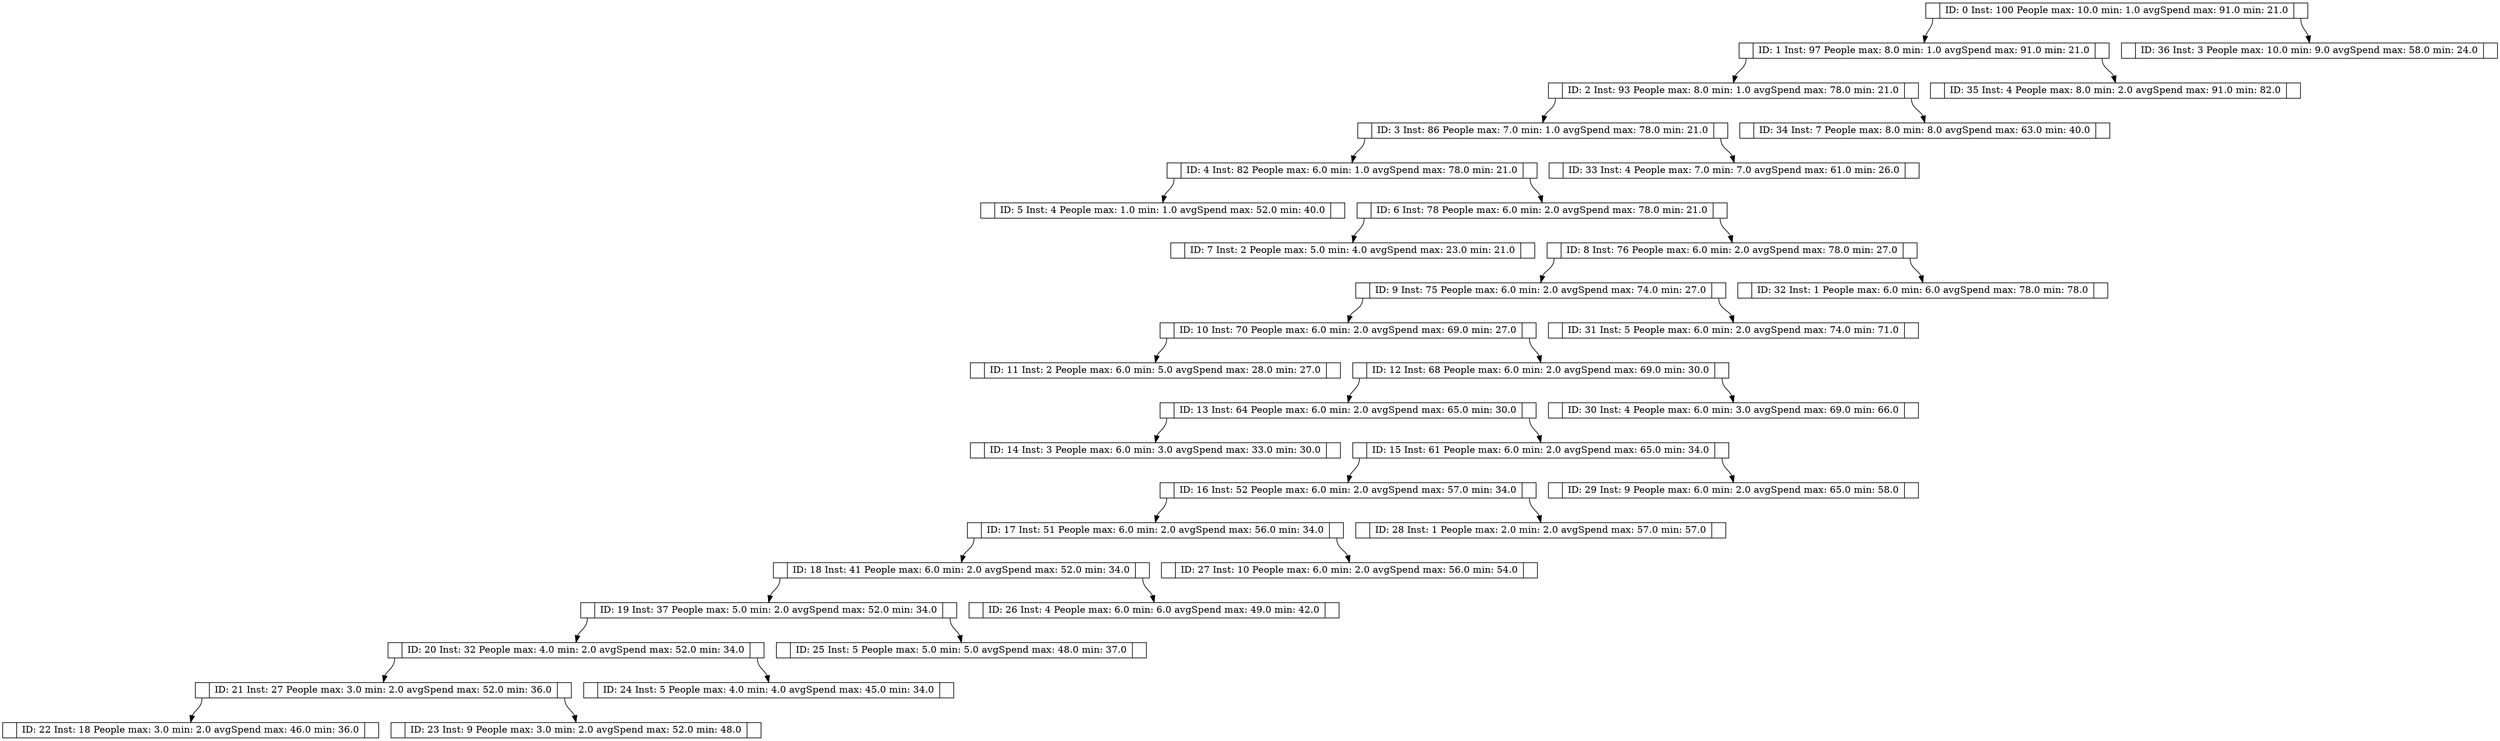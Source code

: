 digraph g {
	node [height=.1 shape=record]
	node0 [label="<f0> |<f1> ID: 0 Inst: 100  People max: 10.0 min: 1.0
 avgSpend max: 91.0 min: 21.0
|<f2>"]
	node1 [label="<f0> |<f1> ID: 1 Inst: 97  People max: 8.0 min: 1.0
 avgSpend max: 91.0 min: 21.0
|<f2>"]
	node0:f0 -> node1:f1
	node2 [label="<f0> |<f1> ID: 36 Inst: 3  People max: 10.0 min: 9.0
 avgSpend max: 58.0 min: 24.0
|<f2>"]
	node0:f2 -> node2:f1
	node3 [label="<f0> |<f1> ID: 2 Inst: 93  People max: 8.0 min: 1.0
 avgSpend max: 78.0 min: 21.0
|<f2>"]
	node1:f0 -> node3:f1
	node4 [label="<f0> |<f1> ID: 35 Inst: 4  People max: 8.0 min: 2.0
 avgSpend max: 91.0 min: 82.0
|<f2>"]
	node1:f2 -> node4:f1
	node5 [label="<f0> |<f1> ID: 3 Inst: 86  People max: 7.0 min: 1.0
 avgSpend max: 78.0 min: 21.0
|<f2>"]
	node3:f0 -> node5:f1
	node6 [label="<f0> |<f1> ID: 34 Inst: 7  People max: 8.0 min: 8.0
 avgSpend max: 63.0 min: 40.0
|<f2>"]
	node3:f2 -> node6:f1
	node7 [label="<f0> |<f1> ID: 4 Inst: 82  People max: 6.0 min: 1.0
 avgSpend max: 78.0 min: 21.0
|<f2>"]
	node5:f0 -> node7:f1
	node8 [label="<f0> |<f1> ID: 33 Inst: 4  People max: 7.0 min: 7.0
 avgSpend max: 61.0 min: 26.0
|<f2>"]
	node5:f2 -> node8:f1
	node9 [label="<f0> |<f1> ID: 5 Inst: 4  People max: 1.0 min: 1.0
 avgSpend max: 52.0 min: 40.0
|<f2>"]
	node7:f0 -> node9:f1
	node10 [label="<f0> |<f1> ID: 6 Inst: 78  People max: 6.0 min: 2.0
 avgSpend max: 78.0 min: 21.0
|<f2>"]
	node7:f2 -> node10:f1
	node11 [label="<f0> |<f1> ID: 7 Inst: 2  People max: 5.0 min: 4.0
 avgSpend max: 23.0 min: 21.0
|<f2>"]
	node10:f0 -> node11:f1
	node12 [label="<f0> |<f1> ID: 8 Inst: 76  People max: 6.0 min: 2.0
 avgSpend max: 78.0 min: 27.0
|<f2>"]
	node10:f2 -> node12:f1
	node13 [label="<f0> |<f1> ID: 9 Inst: 75  People max: 6.0 min: 2.0
 avgSpend max: 74.0 min: 27.0
|<f2>"]
	node12:f0 -> node13:f1
	node14 [label="<f0> |<f1> ID: 32 Inst: 1  People max: 6.0 min: 6.0
 avgSpend max: 78.0 min: 78.0
|<f2>"]
	node12:f2 -> node14:f1
	node15 [label="<f0> |<f1> ID: 10 Inst: 70  People max: 6.0 min: 2.0
 avgSpend max: 69.0 min: 27.0
|<f2>"]
	node13:f0 -> node15:f1
	node16 [label="<f0> |<f1> ID: 31 Inst: 5  People max: 6.0 min: 2.0
 avgSpend max: 74.0 min: 71.0
|<f2>"]
	node13:f2 -> node16:f1
	node17 [label="<f0> |<f1> ID: 11 Inst: 2  People max: 6.0 min: 5.0
 avgSpend max: 28.0 min: 27.0
|<f2>"]
	node15:f0 -> node17:f1
	node18 [label="<f0> |<f1> ID: 12 Inst: 68  People max: 6.0 min: 2.0
 avgSpend max: 69.0 min: 30.0
|<f2>"]
	node15:f2 -> node18:f1
	node19 [label="<f0> |<f1> ID: 13 Inst: 64  People max: 6.0 min: 2.0
 avgSpend max: 65.0 min: 30.0
|<f2>"]
	node18:f0 -> node19:f1
	node20 [label="<f0> |<f1> ID: 30 Inst: 4  People max: 6.0 min: 3.0
 avgSpend max: 69.0 min: 66.0
|<f2>"]
	node18:f2 -> node20:f1
	node21 [label="<f0> |<f1> ID: 14 Inst: 3  People max: 6.0 min: 3.0
 avgSpend max: 33.0 min: 30.0
|<f2>"]
	node19:f0 -> node21:f1
	node22 [label="<f0> |<f1> ID: 15 Inst: 61  People max: 6.0 min: 2.0
 avgSpend max: 65.0 min: 34.0
|<f2>"]
	node19:f2 -> node22:f1
	node23 [label="<f0> |<f1> ID: 16 Inst: 52  People max: 6.0 min: 2.0
 avgSpend max: 57.0 min: 34.0
|<f2>"]
	node22:f0 -> node23:f1
	node24 [label="<f0> |<f1> ID: 29 Inst: 9  People max: 6.0 min: 2.0
 avgSpend max: 65.0 min: 58.0
|<f2>"]
	node22:f2 -> node24:f1
	node25 [label="<f0> |<f1> ID: 17 Inst: 51  People max: 6.0 min: 2.0
 avgSpend max: 56.0 min: 34.0
|<f2>"]
	node23:f0 -> node25:f1
	node26 [label="<f0> |<f1> ID: 28 Inst: 1  People max: 2.0 min: 2.0
 avgSpend max: 57.0 min: 57.0
|<f2>"]
	node23:f2 -> node26:f1
	node27 [label="<f0> |<f1> ID: 18 Inst: 41  People max: 6.0 min: 2.0
 avgSpend max: 52.0 min: 34.0
|<f2>"]
	node25:f0 -> node27:f1
	node28 [label="<f0> |<f1> ID: 27 Inst: 10  People max: 6.0 min: 2.0
 avgSpend max: 56.0 min: 54.0
|<f2>"]
	node25:f2 -> node28:f1
	node29 [label="<f0> |<f1> ID: 19 Inst: 37  People max: 5.0 min: 2.0
 avgSpend max: 52.0 min: 34.0
|<f2>"]
	node27:f0 -> node29:f1
	node30 [label="<f0> |<f1> ID: 26 Inst: 4  People max: 6.0 min: 6.0
 avgSpend max: 49.0 min: 42.0
|<f2>"]
	node27:f2 -> node30:f1
	node31 [label="<f0> |<f1> ID: 20 Inst: 32  People max: 4.0 min: 2.0
 avgSpend max: 52.0 min: 34.0
|<f2>"]
	node29:f0 -> node31:f1
	node32 [label="<f0> |<f1> ID: 25 Inst: 5  People max: 5.0 min: 5.0
 avgSpend max: 48.0 min: 37.0
|<f2>"]
	node29:f2 -> node32:f1
	node33 [label="<f0> |<f1> ID: 21 Inst: 27  People max: 3.0 min: 2.0
 avgSpend max: 52.0 min: 36.0
|<f2>"]
	node31:f0 -> node33:f1
	node34 [label="<f0> |<f1> ID: 24 Inst: 5  People max: 4.0 min: 4.0
 avgSpend max: 45.0 min: 34.0
|<f2>"]
	node31:f2 -> node34:f1
	node35 [label="<f0> |<f1> ID: 22 Inst: 18  People max: 3.0 min: 2.0
 avgSpend max: 46.0 min: 36.0
|<f2>"]
	node33:f0 -> node35:f1
	node36 [label="<f0> |<f1> ID: 23 Inst: 9  People max: 3.0 min: 2.0
 avgSpend max: 52.0 min: 48.0
|<f2>"]
	node33:f2 -> node36:f1
}
